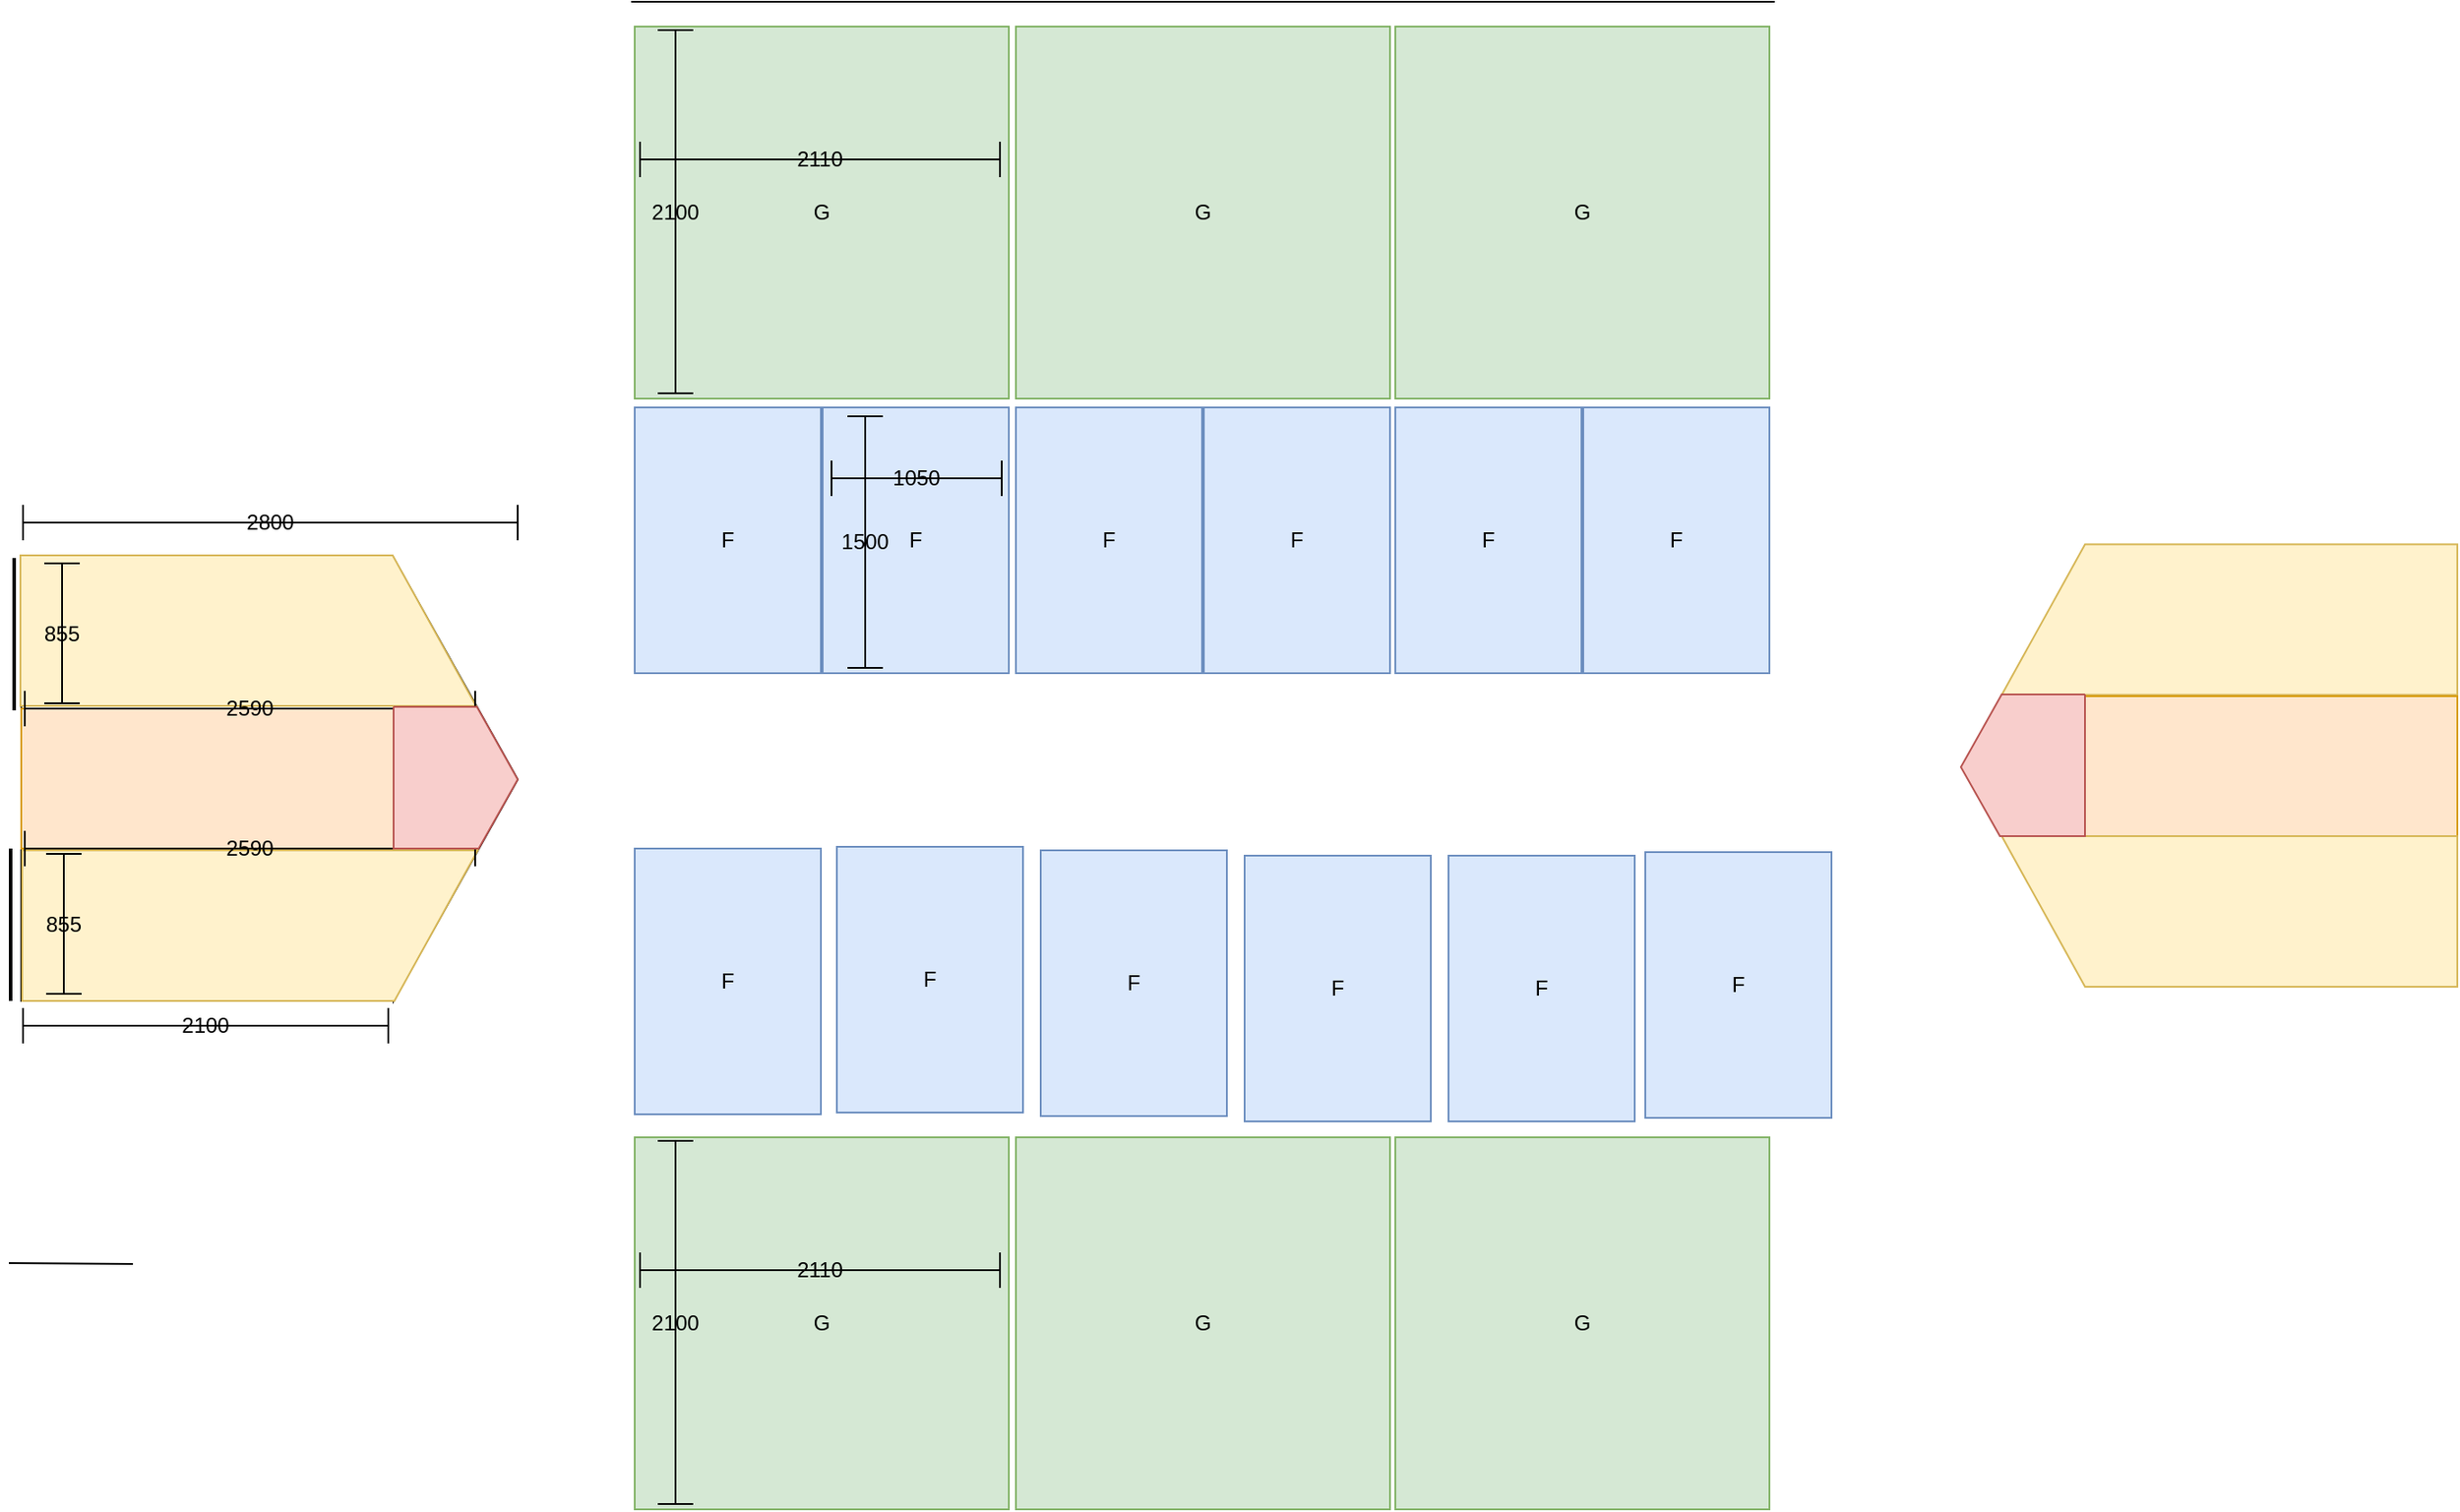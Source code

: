 <mxfile compressed="true" version="16.2.2" pages="2"><diagram id="A6nVWjoTpbSbqd3Qb7Ku" name="Раскладка"><mxGraphModel dx="2487" dy="1436" grid="1" gridSize="1" guides="1" tooltips="1" connect="1" arrows="1" fold="1" page="1" pageScale="1" pageWidth="1654" pageHeight="1169" math="0" shadow="0"><root><mxCell id="0"/><mxCell id="1" parent="0"/><mxCell id="Tozfef8aNj4FWXGLrR9n-6" value="F" style="rounded=0;whiteSpace=wrap;html=1;fillColor=#dae8fc;strokeColor=#6c8ebf;" vertex="1" parent="1"><mxGeometry x="480" y="325" width="105" height="150" as="geometry"/></mxCell><mxCell id="Tozfef8aNj4FWXGLrR9n-8" value="F" style="rounded=0;whiteSpace=wrap;html=1;fillColor=#dae8fc;strokeColor=#6c8ebf;" vertex="1" parent="1"><mxGeometry x="695" y="325" width="105" height="150" as="geometry"/></mxCell><mxCell id="Tozfef8aNj4FWXGLrR9n-9" value="F" style="rounded=0;whiteSpace=wrap;html=1;fillColor=#dae8fc;strokeColor=#6c8ebf;" vertex="1" parent="1"><mxGeometry x="801" y="325" width="105" height="150" as="geometry"/></mxCell><mxCell id="Tozfef8aNj4FWXGLrR9n-10" value="F" style="rounded=0;whiteSpace=wrap;html=1;fillColor=#dae8fc;strokeColor=#6c8ebf;" vertex="1" parent="1"><mxGeometry x="909" y="325" width="105" height="150" as="geometry"/></mxCell><mxCell id="Tozfef8aNj4FWXGLrR9n-12" value="F" style="rounded=0;whiteSpace=wrap;html=1;fillColor=#dae8fc;strokeColor=#6c8ebf;" vertex="1" parent="1"><mxGeometry x="480" y="574" width="105" height="150" as="geometry"/></mxCell><mxCell id="Tozfef8aNj4FWXGLrR9n-13" value="F&lt;br&gt;" style="rounded=0;whiteSpace=wrap;html=1;fillColor=#dae8fc;strokeColor=#6c8ebf;" vertex="1" parent="1"><mxGeometry x="594" y="573" width="105" height="150" as="geometry"/></mxCell><mxCell id="Tozfef8aNj4FWXGLrR9n-14" value="F" style="rounded=0;whiteSpace=wrap;html=1;fillColor=#dae8fc;strokeColor=#6c8ebf;" vertex="1" parent="1"><mxGeometry x="709" y="575" width="105" height="150" as="geometry"/></mxCell><mxCell id="Tozfef8aNj4FWXGLrR9n-15" value="F" style="rounded=0;whiteSpace=wrap;html=1;fillColor=#dae8fc;strokeColor=#6c8ebf;" vertex="1" parent="1"><mxGeometry x="824" y="578" width="105" height="150" as="geometry"/></mxCell><mxCell id="Tozfef8aNj4FWXGLrR9n-16" value="F" style="rounded=0;whiteSpace=wrap;html=1;fillColor=#dae8fc;strokeColor=#6c8ebf;" vertex="1" parent="1"><mxGeometry x="939" y="578" width="105" height="150" as="geometry"/></mxCell><mxCell id="Tozfef8aNj4FWXGLrR9n-17" value="F" style="rounded=0;whiteSpace=wrap;html=1;fillColor=#dae8fc;strokeColor=#6c8ebf;" vertex="1" parent="1"><mxGeometry x="1050" y="576" width="105" height="150" as="geometry"/></mxCell><mxCell id="Tozfef8aNj4FWXGLrR9n-22" value="" style="group" vertex="1" connectable="0" parent="1"><mxGeometry x="134" y="410" width="346" height="356.94" as="geometry"/></mxCell><mxCell id="Tozfef8aNj4FWXGLrR9n-18" value="" style="rounded=0;whiteSpace=wrap;html=1;" vertex="1" parent="Tozfef8aNj4FWXGLrR9n-22"><mxGeometry width="210" height="250" as="geometry"/></mxCell><mxCell id="Tozfef8aNj4FWXGLrR9n-19" value="" style="triangle;whiteSpace=wrap;html=1;" vertex="1" parent="Tozfef8aNj4FWXGLrR9n-22"><mxGeometry x="210" width="70" height="250" as="geometry"/></mxCell><mxCell id="hR09v2ToPdlmNxeGHx9H-8" value="" style="shape=manualInput;whiteSpace=wrap;html=1;size=47;rotation=90;direction=east;flipV=0;flipH=0;fillColor=#fff2cc;strokeColor=#d6b656;" vertex="1" parent="Tozfef8aNj4FWXGLrR9n-22"><mxGeometry x="85.5" y="-87.5" width="85" height="256.94" as="geometry"/></mxCell><mxCell id="C9sWHyGNqN2zjxig-rmO-6" value="855" style="shape=crossbar;whiteSpace=wrap;html=1;rounded=1;direction=south;" vertex="1" parent="Tozfef8aNj4FWXGLrR9n-22"><mxGeometry x="13" y="3" width="20" height="79" as="geometry"/></mxCell><mxCell id="Hmcr8P32dfl10Ziog0cv-3" value="" style="rounded=0;whiteSpace=wrap;html=1;fillColor=#ffe6cc;strokeColor=#d79b00;" vertex="1" parent="Tozfef8aNj4FWXGLrR9n-22"><mxGeometry y="85" width="210" height="79" as="geometry"/></mxCell><mxCell id="C9sWHyGNqN2zjxig-rmO-5" value="2590" style="shape=crossbar;whiteSpace=wrap;html=1;rounded=1;" vertex="1" parent="Tozfef8aNj4FWXGLrR9n-22"><mxGeometry x="2" y="75" width="254" height="20" as="geometry"/></mxCell><mxCell id="hR09v2ToPdlmNxeGHx9H-9" value="" style="shape=manualInput;whiteSpace=wrap;html=1;size=47;rotation=90;direction=east;flipV=0;flipH=1;fillColor=#fff2cc;strokeColor=#d6b656;" vertex="1" parent="Tozfef8aNj4FWXGLrR9n-22"><mxGeometry x="86.5" y="79" width="85" height="256.94" as="geometry"/></mxCell><mxCell id="C9sWHyGNqN2zjxig-rmO-7" value="855" style="shape=crossbar;whiteSpace=wrap;html=1;rounded=1;direction=south;" vertex="1" parent="Tozfef8aNj4FWXGLrR9n-22"><mxGeometry x="14" y="167" width="20" height="79" as="geometry"/></mxCell><mxCell id="C9sWHyGNqN2zjxig-rmO-4" value="2590" style="shape=crossbar;whiteSpace=wrap;html=1;rounded=1;" vertex="1" parent="Tozfef8aNj4FWXGLrR9n-22"><mxGeometry x="2" y="154" width="254" height="20" as="geometry"/></mxCell><mxCell id="up6B94ZaMxfb_qUDhcih-1" value="" style="endArrow=none;html=1;rounded=0;exitX=1;exitY=0.5;exitDx=0;exitDy=0;entryX=1;entryY=0.5;entryDx=0;entryDy=0;" edge="1" parent="Tozfef8aNj4FWXGLrR9n-22" source="Hmcr8P32dfl10Ziog0cv-3" target="Tozfef8aNj4FWXGLrR9n-19"><mxGeometry width="50" height="50" relative="1" as="geometry"><mxPoint x="179" y="288" as="sourcePoint"/><mxPoint x="229" y="238" as="targetPoint"/></mxGeometry></mxCell><mxCell id="up6B94ZaMxfb_qUDhcih-3" value="" style="verticalLabelPosition=bottom;verticalAlign=top;html=1;shape=mxgraph.basic.polygon;polyCoords=[[0.47,0],[0.47,0],[0,0],[0.47,0],[0.7,0.41],[0.48,0.8],[0,0.8],[0,0]];polyline=1;fillColor=#f8cecc;strokeColor=#b85450;" vertex="1" parent="Tozfef8aNj4FWXGLrR9n-22"><mxGeometry x="210" y="84" width="100" height="100" as="geometry"/></mxCell><mxCell id="Tozfef8aNj4FWXGLrR9n-23" value="" style="group" vertex="1" connectable="0" parent="1"><mxGeometry x="1228" y="403" width="280" height="336.72" as="geometry"/></mxCell><mxCell id="hR09v2ToPdlmNxeGHx9H-10" value="" style="shape=manualInput;whiteSpace=wrap;html=1;size=47;rotation=90;direction=east;flipV=1;flipH=0;fillColor=#fff2cc;strokeColor=#d6b656;" vertex="1" parent="Tozfef8aNj4FWXGLrR9n-23"><mxGeometry x="109" y="-86.72" width="85" height="256.94" as="geometry"/></mxCell><mxCell id="hR09v2ToPdlmNxeGHx9H-11" value="" style="rounded=0;whiteSpace=wrap;html=1;fillColor=#ffe6cc;strokeColor=#d79b00;flipV=1;" vertex="1" parent="Tozfef8aNj4FWXGLrR9n-23"><mxGeometry x="70" y="85.0" width="210" height="79" as="geometry"/></mxCell><mxCell id="hR09v2ToPdlmNxeGHx9H-12" value="" style="shape=manualInput;whiteSpace=wrap;html=1;size=47;rotation=90;direction=east;flipV=1;flipH=1;fillColor=#fff2cc;strokeColor=#d6b656;" vertex="1" parent="Tozfef8aNj4FWXGLrR9n-23"><mxGeometry x="109" y="78.0" width="85" height="256.94" as="geometry"/></mxCell><mxCell id="XmKwqUwJtFphviHKQ04E-1" value="" style="verticalLabelPosition=bottom;verticalAlign=top;html=1;shape=mxgraph.basic.polygon;polyCoords=[[0.47,0],[0.47,0],[0,0],[0.47,0],[0.7,0.41],[0.48,0.8],[0,0.8],[0,0]];polyline=1;fillColor=#f8cecc;strokeColor=#b85450;flipV=0;flipH=1;" vertex="1" parent="Tozfef8aNj4FWXGLrR9n-23"><mxGeometry x="-30" y="84" width="100" height="100" as="geometry"/></mxCell><mxCell id="7CXAvSpQrR08SgX2OZl7-2" value="G" style="rounded=0;whiteSpace=wrap;html=1;fillColor=#d5e8d4;strokeColor=#82b366;" vertex="1" parent="1"><mxGeometry x="909" y="110" width="211" height="210" as="geometry"/></mxCell><mxCell id="7CXAvSpQrR08SgX2OZl7-4" value="G" style="rounded=0;whiteSpace=wrap;html=1;fillColor=#d5e8d4;strokeColor=#82b366;" vertex="1" parent="1"><mxGeometry x="695" y="110" width="211" height="210" as="geometry"/></mxCell><mxCell id="Tozfef8aNj4FWXGLrR9n-11" value="F" style="rounded=0;whiteSpace=wrap;html=1;fillColor=#dae8fc;strokeColor=#6c8ebf;" vertex="1" parent="1"><mxGeometry x="1015" y="325" width="105" height="150" as="geometry"/></mxCell><mxCell id="7CXAvSpQrR08SgX2OZl7-6" value="" style="endArrow=none;html=1;rounded=0;" edge="1" parent="1"><mxGeometry width="50" height="50" relative="1" as="geometry"><mxPoint x="478" y="96" as="sourcePoint"/><mxPoint x="1123" y="96" as="targetPoint"/></mxGeometry></mxCell><mxCell id="7CXAvSpQrR08SgX2OZl7-20" value="" style="group" vertex="1" connectable="0" parent="1"><mxGeometry x="480" y="110" width="211" height="210" as="geometry"/></mxCell><mxCell id="7CXAvSpQrR08SgX2OZl7-1" value="G" style="rounded=0;whiteSpace=wrap;html=1;fillColor=#d5e8d4;strokeColor=#82b366;" vertex="1" parent="7CXAvSpQrR08SgX2OZl7-20"><mxGeometry width="211" height="210" as="geometry"/></mxCell><mxCell id="7CXAvSpQrR08SgX2OZl7-14" value="2100" style="shape=crossbar;whiteSpace=wrap;html=1;rounded=1;direction=south;" vertex="1" parent="7CXAvSpQrR08SgX2OZl7-20"><mxGeometry x="13" y="2" width="20" height="205" as="geometry"/></mxCell><mxCell id="7CXAvSpQrR08SgX2OZl7-17" value="2110" style="shape=crossbar;whiteSpace=wrap;html=1;rounded=1;" vertex="1" parent="7CXAvSpQrR08SgX2OZl7-20"><mxGeometry x="3" y="65" width="203" height="20" as="geometry"/></mxCell><mxCell id="7CXAvSpQrR08SgX2OZl7-21" value="" style="group" vertex="1" connectable="0" parent="1"><mxGeometry x="588" y="328" width="105" height="150" as="geometry"/></mxCell><mxCell id="Tozfef8aNj4FWXGLrR9n-7" value="F" style="rounded=0;whiteSpace=wrap;html=1;fillColor=#dae8fc;strokeColor=#6c8ebf;" vertex="1" parent="7CXAvSpQrR08SgX2OZl7-21"><mxGeometry x="-2" y="-3" width="105" height="150" as="geometry"/></mxCell><mxCell id="7CXAvSpQrR08SgX2OZl7-11" value="1050" style="shape=crossbar;whiteSpace=wrap;html=1;rounded=1;" vertex="1" parent="7CXAvSpQrR08SgX2OZl7-21"><mxGeometry x="3" y="27" width="96" height="20" as="geometry"/></mxCell><mxCell id="7CXAvSpQrR08SgX2OZl7-12" value="1500" style="shape=crossbar;whiteSpace=wrap;html=1;rounded=1;direction=south;" vertex="1" parent="7CXAvSpQrR08SgX2OZl7-21"><mxGeometry x="12" y="2" width="20" height="142" as="geometry"/></mxCell><mxCell id="7CXAvSpQrR08SgX2OZl7-23" value="G" style="rounded=0;whiteSpace=wrap;html=1;fillColor=#d5e8d4;strokeColor=#82b366;" vertex="1" parent="1"><mxGeometry x="909" y="737" width="211" height="210" as="geometry"/></mxCell><mxCell id="7CXAvSpQrR08SgX2OZl7-24" value="G" style="rounded=0;whiteSpace=wrap;html=1;fillColor=#d5e8d4;strokeColor=#82b366;" vertex="1" parent="1"><mxGeometry x="695" y="737" width="211" height="210" as="geometry"/></mxCell><mxCell id="7CXAvSpQrR08SgX2OZl7-25" value="" style="group" vertex="1" connectable="0" parent="1"><mxGeometry x="480" y="737" width="211" height="210" as="geometry"/></mxCell><mxCell id="7CXAvSpQrR08SgX2OZl7-26" value="G" style="rounded=0;whiteSpace=wrap;html=1;fillColor=#d5e8d4;strokeColor=#82b366;" vertex="1" parent="7CXAvSpQrR08SgX2OZl7-25"><mxGeometry width="211" height="210" as="geometry"/></mxCell><mxCell id="7CXAvSpQrR08SgX2OZl7-27" value="2100" style="shape=crossbar;whiteSpace=wrap;html=1;rounded=1;direction=south;" vertex="1" parent="7CXAvSpQrR08SgX2OZl7-25"><mxGeometry x="13" y="2" width="20" height="205" as="geometry"/></mxCell><mxCell id="7CXAvSpQrR08SgX2OZl7-28" value="2110" style="shape=crossbar;whiteSpace=wrap;html=1;rounded=1;" vertex="1" parent="7CXAvSpQrR08SgX2OZl7-25"><mxGeometry x="3" y="65" width="203" height="20" as="geometry"/></mxCell><mxCell id="db0lvvAkXjrOOEh-nygv-1" value="" style="line;strokeWidth=2;html=1;rotation=-90;" vertex="1" parent="1"><mxGeometry x="87" y="448" width="86" height="10" as="geometry"/></mxCell><mxCell id="db0lvvAkXjrOOEh-nygv-2" value="" style="line;strokeWidth=2;html=1;rotation=-90;" vertex="1" parent="1"><mxGeometry x="85" y="612" width="86" height="10" as="geometry"/></mxCell><mxCell id="9vQRB-Bwnsvri7iYE1vh-1" value="2800" style="shape=crossbar;whiteSpace=wrap;html=1;rounded=1;" vertex="1" parent="1"><mxGeometry x="135" y="380" width="279" height="20" as="geometry"/></mxCell><mxCell id="hWYk3Qyo2peNd4IgYuq5-1" value="2100" style="shape=crossbar;whiteSpace=wrap;html=1;rounded=1;" vertex="1" parent="1"><mxGeometry x="135" y="664" width="206" height="20" as="geometry"/></mxCell><mxCell id="up6B94ZaMxfb_qUDhcih-2" value="" style="endArrow=none;html=1;rounded=0;exitX=1;exitY=0.5;exitDx=0;exitDy=0;entryX=1;entryY=0.5;entryDx=0;entryDy=0;" edge="1" parent="1"><mxGeometry width="50" height="50" relative="1" as="geometry"><mxPoint x="127" y="808" as="sourcePoint"/><mxPoint x="197" y="808.5" as="targetPoint"/></mxGeometry></mxCell></root></mxGraphModel></diagram><diagram id="Idadm_kEWBKkpF7jVKOd" name="Раскрой листов"><mxGraphModel dx="2736" dy="1580" grid="0" gridSize="10" guides="1" tooltips="1" connect="1" arrows="1" fold="1" page="1" pageScale="1" pageWidth="1169" pageHeight="827" math="0" shadow="0"><root><mxCell id="_dgI6bDOOsJyZUTZRPnr-0"/><mxCell id="_dgI6bDOOsJyZUTZRPnr-1" parent="_dgI6bDOOsJyZUTZRPnr-0"/><mxCell id="RyUpY0GIZ2w5btOR3jnt-4" value="" style="rounded=0;whiteSpace=wrap;html=1;" vertex="1" parent="_dgI6bDOOsJyZUTZRPnr-1"><mxGeometry y="504" width="600" height="210" as="geometry"/></mxCell><mxCell id="_dgI6bDOOsJyZUTZRPnr-2" value="" style="rounded=0;whiteSpace=wrap;html=1;" vertex="1" parent="_dgI6bDOOsJyZUTZRPnr-1"><mxGeometry y="16" width="1200" height="210" as="geometry"/></mxCell><mxCell id="c4pZ3-qcAMa3DRKlLxN0-0" value="F" style="rounded=0;whiteSpace=wrap;html=1;fillColor=#dae8fc;strokeColor=#6c8ebf;direction=south;" vertex="1" parent="_dgI6bDOOsJyZUTZRPnr-1"><mxGeometry y="16" width="150" height="105" as="geometry"/></mxCell><mxCell id="c4pZ3-qcAMa3DRKlLxN0-1" value="F" style="rounded=0;whiteSpace=wrap;html=1;fillColor=#dae8fc;strokeColor=#6c8ebf;direction=south;" vertex="1" parent="_dgI6bDOOsJyZUTZRPnr-1"><mxGeometry x="150" y="16" width="150" height="105" as="geometry"/></mxCell><mxCell id="c4pZ3-qcAMa3DRKlLxN0-2" value="F" style="rounded=0;whiteSpace=wrap;html=1;fillColor=#dae8fc;strokeColor=#6c8ebf;direction=south;" vertex="1" parent="_dgI6bDOOsJyZUTZRPnr-1"><mxGeometry x="300" y="16" width="150" height="105" as="geometry"/></mxCell><mxCell id="c4pZ3-qcAMa3DRKlLxN0-3" value="F" style="rounded=0;whiteSpace=wrap;html=1;fillColor=#dae8fc;strokeColor=#6c8ebf;direction=south;" vertex="1" parent="_dgI6bDOOsJyZUTZRPnr-1"><mxGeometry x="300" y="121" width="150" height="105" as="geometry"/></mxCell><mxCell id="c4pZ3-qcAMa3DRKlLxN0-4" value="F" style="rounded=0;whiteSpace=wrap;html=1;fillColor=#dae8fc;strokeColor=#6c8ebf;direction=south;" vertex="1" parent="_dgI6bDOOsJyZUTZRPnr-1"><mxGeometry x="450" y="16" width="150" height="105" as="geometry"/></mxCell><mxCell id="c4pZ3-qcAMa3DRKlLxN0-5" value="F" style="rounded=0;whiteSpace=wrap;html=1;fillColor=#dae8fc;strokeColor=#6c8ebf;direction=south;" vertex="1" parent="_dgI6bDOOsJyZUTZRPnr-1"><mxGeometry x="600" y="16" width="150" height="105" as="geometry"/></mxCell><mxCell id="c4pZ3-qcAMa3DRKlLxN0-6" value="F" style="rounded=0;whiteSpace=wrap;html=1;fillColor=#dae8fc;strokeColor=#6c8ebf;direction=south;" vertex="1" parent="_dgI6bDOOsJyZUTZRPnr-1"><mxGeometry y="121" width="150" height="105" as="geometry"/></mxCell><mxCell id="c4pZ3-qcAMa3DRKlLxN0-7" value="F" style="rounded=0;whiteSpace=wrap;html=1;fillColor=#dae8fc;strokeColor=#6c8ebf;direction=south;" vertex="1" parent="_dgI6bDOOsJyZUTZRPnr-1"><mxGeometry x="150" y="121" width="150" height="105" as="geometry"/></mxCell><mxCell id="c4pZ3-qcAMa3DRKlLxN0-8" value="F" style="rounded=0;whiteSpace=wrap;html=1;fillColor=#dae8fc;strokeColor=#6c8ebf;direction=south;" vertex="1" parent="_dgI6bDOOsJyZUTZRPnr-1"><mxGeometry x="450" y="121" width="150" height="105" as="geometry"/></mxCell><mxCell id="c4pZ3-qcAMa3DRKlLxN0-9" value="F" style="rounded=0;whiteSpace=wrap;html=1;fillColor=#dae8fc;strokeColor=#6c8ebf;direction=south;" vertex="1" parent="_dgI6bDOOsJyZUTZRPnr-1"><mxGeometry x="600" y="121" width="150" height="105" as="geometry"/></mxCell><mxCell id="c4pZ3-qcAMa3DRKlLxN0-10" value="F" style="rounded=0;whiteSpace=wrap;html=1;fillColor=#dae8fc;strokeColor=#6c8ebf;direction=south;" vertex="1" parent="_dgI6bDOOsJyZUTZRPnr-1"><mxGeometry x="750" y="121" width="150" height="105" as="geometry"/></mxCell><mxCell id="c4pZ3-qcAMa3DRKlLxN0-11" value="F" style="rounded=0;whiteSpace=wrap;html=1;fillColor=#dae8fc;strokeColor=#6c8ebf;direction=south;" vertex="1" parent="_dgI6bDOOsJyZUTZRPnr-1"><mxGeometry x="750" y="16" width="150" height="105" as="geometry"/></mxCell><mxCell id="bqPVZGor_ApSZtQUJrSd-0" value="" style="group" vertex="1" connectable="0" parent="_dgI6bDOOsJyZUTZRPnr-1"><mxGeometry x="900" y="16" width="211" height="210" as="geometry"/></mxCell><mxCell id="bqPVZGor_ApSZtQUJrSd-1" value="G" style="rounded=0;whiteSpace=wrap;html=1;fillColor=#d5e8d4;strokeColor=#82b366;" vertex="1" parent="bqPVZGor_ApSZtQUJrSd-0"><mxGeometry width="211" height="210" as="geometry"/></mxCell><mxCell id="bqPVZGor_ApSZtQUJrSd-2" value="2100" style="shape=crossbar;whiteSpace=wrap;html=1;rounded=1;direction=south;" vertex="1" parent="bqPVZGor_ApSZtQUJrSd-0"><mxGeometry x="13" y="2" width="20" height="205" as="geometry"/></mxCell><mxCell id="bqPVZGor_ApSZtQUJrSd-3" value="2110" style="shape=crossbar;whiteSpace=wrap;html=1;rounded=1;" vertex="1" parent="bqPVZGor_ApSZtQUJrSd-0"><mxGeometry x="3" y="65" width="203" height="20" as="geometry"/></mxCell><mxCell id="Klsfso0c5PPGPqUwW6yZ-0" value="1050" style="shape=crossbar;whiteSpace=wrap;html=1;rounded=1;direction=south;" vertex="1" parent="_dgI6bDOOsJyZUTZRPnr-1"><mxGeometry x="94" y="125.5" width="20" height="96" as="geometry"/></mxCell><mxCell id="Klsfso0c5PPGPqUwW6yZ-1" value="1500" style="shape=crossbar;whiteSpace=wrap;html=1;rounded=1;direction=west;" vertex="1" parent="_dgI6bDOOsJyZUTZRPnr-1"><mxGeometry x="4" y="199.5" width="142" height="20" as="geometry"/></mxCell><mxCell id="Klsfso0c5PPGPqUwW6yZ-4" value="" style="rounded=0;whiteSpace=wrap;html=1;" vertex="1" parent="_dgI6bDOOsJyZUTZRPnr-1"><mxGeometry y="270" width="1200" height="210" as="geometry"/></mxCell><mxCell id="pYP47YcdgPlvll1pE3Em-0" value="" style="group" vertex="1" connectable="0" parent="_dgI6bDOOsJyZUTZRPnr-1"><mxGeometry x="844" y="270" width="211" height="210" as="geometry"/></mxCell><mxCell id="pYP47YcdgPlvll1pE3Em-1" value="G" style="rounded=0;whiteSpace=wrap;html=1;fillColor=#d5e8d4;strokeColor=#82b366;" vertex="1" parent="pYP47YcdgPlvll1pE3Em-0"><mxGeometry width="211" height="210" as="geometry"/></mxCell><mxCell id="pYP47YcdgPlvll1pE3Em-2" value="2100" style="shape=crossbar;whiteSpace=wrap;html=1;rounded=1;direction=south;" vertex="1" parent="pYP47YcdgPlvll1pE3Em-0"><mxGeometry x="13" y="2" width="20" height="205" as="geometry"/></mxCell><mxCell id="pYP47YcdgPlvll1pE3Em-3" value="2110" style="shape=crossbar;whiteSpace=wrap;html=1;rounded=1;" vertex="1" parent="pYP47YcdgPlvll1pE3Em-0"><mxGeometry x="3" y="65" width="203" height="20" as="geometry"/></mxCell><mxCell id="pYP47YcdgPlvll1pE3Em-4" value="" style="group" vertex="1" connectable="0" parent="_dgI6bDOOsJyZUTZRPnr-1"><mxGeometry x="633" y="270" width="211" height="210" as="geometry"/></mxCell><mxCell id="pYP47YcdgPlvll1pE3Em-5" value="G" style="rounded=0;whiteSpace=wrap;html=1;fillColor=#d5e8d4;strokeColor=#82b366;" vertex="1" parent="pYP47YcdgPlvll1pE3Em-4"><mxGeometry width="211" height="210" as="geometry"/></mxCell><mxCell id="pYP47YcdgPlvll1pE3Em-6" value="2100" style="shape=crossbar;whiteSpace=wrap;html=1;rounded=1;direction=south;" vertex="1" parent="pYP47YcdgPlvll1pE3Em-4"><mxGeometry x="13" y="2" width="20" height="205" as="geometry"/></mxCell><mxCell id="pYP47YcdgPlvll1pE3Em-7" value="2110" style="shape=crossbar;whiteSpace=wrap;html=1;rounded=1;" vertex="1" parent="pYP47YcdgPlvll1pE3Em-4"><mxGeometry x="3" y="65" width="203" height="20" as="geometry"/></mxCell><mxCell id="pYP47YcdgPlvll1pE3Em-8" value="" style="group" vertex="1" connectable="0" parent="_dgI6bDOOsJyZUTZRPnr-1"><mxGeometry x="422" y="270" width="211" height="210" as="geometry"/></mxCell><mxCell id="pYP47YcdgPlvll1pE3Em-9" value="G" style="rounded=0;whiteSpace=wrap;html=1;fillColor=#d5e8d4;strokeColor=#82b366;" vertex="1" parent="pYP47YcdgPlvll1pE3Em-8"><mxGeometry width="211" height="210" as="geometry"/></mxCell><mxCell id="pYP47YcdgPlvll1pE3Em-10" value="2100" style="shape=crossbar;whiteSpace=wrap;html=1;rounded=1;direction=south;" vertex="1" parent="pYP47YcdgPlvll1pE3Em-8"><mxGeometry x="13" y="2" width="20" height="205" as="geometry"/></mxCell><mxCell id="pYP47YcdgPlvll1pE3Em-11" value="2110" style="shape=crossbar;whiteSpace=wrap;html=1;rounded=1;" vertex="1" parent="pYP47YcdgPlvll1pE3Em-8"><mxGeometry x="3" y="65" width="203" height="20" as="geometry"/></mxCell><mxCell id="OF2HvJxa_rSOjCiys1CE-0" value="" style="group" vertex="1" connectable="0" parent="_dgI6bDOOsJyZUTZRPnr-1"><mxGeometry x="211" y="270" width="211" height="210" as="geometry"/></mxCell><mxCell id="OF2HvJxa_rSOjCiys1CE-1" value="G" style="rounded=0;whiteSpace=wrap;html=1;fillColor=#d5e8d4;strokeColor=#82b366;" vertex="1" parent="OF2HvJxa_rSOjCiys1CE-0"><mxGeometry width="211" height="210" as="geometry"/></mxCell><mxCell id="OF2HvJxa_rSOjCiys1CE-2" value="2100" style="shape=crossbar;whiteSpace=wrap;html=1;rounded=1;direction=south;" vertex="1" parent="OF2HvJxa_rSOjCiys1CE-0"><mxGeometry x="13" y="2" width="20" height="205" as="geometry"/></mxCell><mxCell id="OF2HvJxa_rSOjCiys1CE-3" value="2110" style="shape=crossbar;whiteSpace=wrap;html=1;rounded=1;" vertex="1" parent="OF2HvJxa_rSOjCiys1CE-0"><mxGeometry x="3" y="65" width="203" height="20" as="geometry"/></mxCell><mxCell id="OF2HvJxa_rSOjCiys1CE-4" value="" style="group" vertex="1" connectable="0" parent="_dgI6bDOOsJyZUTZRPnr-1"><mxGeometry y="270" width="211" height="210" as="geometry"/></mxCell><mxCell id="OF2HvJxa_rSOjCiys1CE-5" value="G" style="rounded=0;whiteSpace=wrap;html=1;fillColor=#d5e8d4;strokeColor=#82b366;" vertex="1" parent="OF2HvJxa_rSOjCiys1CE-4"><mxGeometry width="211" height="210" as="geometry"/></mxCell><mxCell id="OF2HvJxa_rSOjCiys1CE-6" value="2100" style="shape=crossbar;whiteSpace=wrap;html=1;rounded=1;direction=south;" vertex="1" parent="OF2HvJxa_rSOjCiys1CE-4"><mxGeometry x="13" y="2" width="20" height="205" as="geometry"/></mxCell><mxCell id="OF2HvJxa_rSOjCiys1CE-7" value="2110" style="shape=crossbar;whiteSpace=wrap;html=1;rounded=1;" vertex="1" parent="OF2HvJxa_rSOjCiys1CE-4"><mxGeometry x="3" y="65" width="203" height="20" as="geometry"/></mxCell><mxCell id="OF2HvJxa_rSOjCiys1CE-8" value="12000" style="shape=crossbar;whiteSpace=wrap;html=1;rounded=1;" vertex="1" parent="_dgI6bDOOsJyZUTZRPnr-1"><mxGeometry y="240" width="1200" height="20" as="geometry"/></mxCell><mxCell id="wFHnX80yShn6qc77Ahsw-0" value="" style="rounded=0;whiteSpace=wrap;html=1;fillColor=#ffe6cc;strokeColor=#d79b00;rotation=-90;" vertex="1" parent="_dgI6bDOOsJyZUTZRPnr-1"><mxGeometry x="1046" y="81.5" width="210" height="79" as="geometry"/></mxCell><mxCell id="Klsfso0c5PPGPqUwW6yZ-3" value="793" style="shape=crossbar;whiteSpace=wrap;html=1;rounded=1;" vertex="1" parent="_dgI6bDOOsJyZUTZRPnr-1"><mxGeometry x="1114" y="163" width="74" height="20" as="geometry"/></mxCell><mxCell id="zy6wcXvOJQ0hyIpbyc-G-0" value="" style="rounded=0;whiteSpace=wrap;html=1;fillColor=#ffe6cc;strokeColor=#d79b00;rotation=-90;" vertex="1" parent="_dgI6bDOOsJyZUTZRPnr-1"><mxGeometry x="990" y="335.5" width="210" height="79" as="geometry"/></mxCell><mxCell id="OF2HvJxa_rSOjCiys1CE-9" value="657" style="shape=crossbar;whiteSpace=wrap;html=1;rounded=1;" vertex="1" parent="_dgI6bDOOsJyZUTZRPnr-1"><mxGeometry x="1136" y="400" width="63" height="20" as="geometry"/></mxCell><mxCell id="zy6wcXvOJQ0hyIpbyc-G-1" value="793" style="shape=crossbar;whiteSpace=wrap;html=1;rounded=1;" vertex="1" parent="_dgI6bDOOsJyZUTZRPnr-1"><mxGeometry x="1058" y="315.5" width="74" height="20" as="geometry"/></mxCell><mxCell id="RyUpY0GIZ2w5btOR3jnt-0" value="" style="shape=manualInput;whiteSpace=wrap;html=1;size=47;rotation=90;direction=east;flipV=0;flipH=0;fillColor=#fff2cc;strokeColor=#d6b656;" vertex="1" parent="_dgI6bDOOsJyZUTZRPnr-1"><mxGeometry x="86.5" y="420" width="85" height="256.94" as="geometry"/></mxCell><mxCell id="RyUpY0GIZ2w5btOR3jnt-1" value="" style="shape=manualInput;whiteSpace=wrap;html=1;size=47;rotation=90;direction=east;flipV=0;flipH=1;fillColor=#fff2cc;strokeColor=#d6b656;" vertex="1" parent="_dgI6bDOOsJyZUTZRPnr-1"><mxGeometry x="86.5" y="542" width="85" height="256.94" as="geometry"/></mxCell><mxCell id="RyUpY0GIZ2w5btOR3jnt-2" value="" style="shape=manualInput;whiteSpace=wrap;html=1;size=47;rotation=90;direction=east;flipV=1;flipH=0;fillColor=#fff2cc;strokeColor=#d6b656;" vertex="1" parent="_dgI6bDOOsJyZUTZRPnr-1"><mxGeometry x="297.5" y="542" width="85" height="256.94" as="geometry"/></mxCell><mxCell id="RyUpY0GIZ2w5btOR3jnt-3" value="" style="shape=manualInput;whiteSpace=wrap;html=1;size=47;rotation=90;direction=east;flipV=1;flipH=1;fillColor=#fff2cc;strokeColor=#d6b656;" vertex="1" parent="_dgI6bDOOsJyZUTZRPnr-1"><mxGeometry x="297.5" y="420" width="85" height="256.94" as="geometry"/></mxCell><mxCell id="pMNHZEH-WJaX7YhwXBdZ-0" value="" style="verticalLabelPosition=bottom;verticalAlign=top;html=1;shape=mxgraph.basic.polygon;polyCoords=[[0.47,0],[0.47,0],[0,0],[0.47,0],[0.7,0.41],[0.48,0.8],[0,0.8],[0,0]];polyline=1;fillColor=#f8cecc;strokeColor=#b85450;flipV=0;" vertex="1" parent="_dgI6bDOOsJyZUTZRPnr-1"><mxGeometry x="470" y="504" width="100" height="100" as="geometry"/></mxCell><mxCell id="pMNHZEH-WJaX7YhwXBdZ-1" value="" style="verticalLabelPosition=bottom;verticalAlign=top;html=1;shape=mxgraph.basic.polygon;polyCoords=[[0.47,0],[0.47,0],[0,0],[0.47,0],[0.7,0.41],[0.48,0.8],[0,0.8],[0,0]];polyline=1;fillColor=#f8cecc;strokeColor=#b85450;flipV=0;flipH=1;" vertex="1" parent="_dgI6bDOOsJyZUTZRPnr-1"><mxGeometry x="493" y="548" width="100" height="100" as="geometry"/></mxCell></root></mxGraphModel></diagram></mxfile>